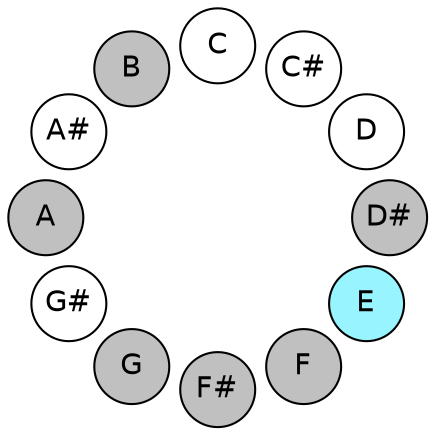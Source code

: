 
graph {

layout = circo;
mindist = .1

node [shape = circle, fontname = Helvetica, margin = 0, style = filled]
edge [style=invis]

subgraph 1 {
	"E" -- "F" -- "F#" -- "G" -- "G#" -- "A" -- "A#" -- "B" -- "C" -- "C#" -- "D" -- "D#" -- "E"
}

"C" [fillcolor = white];
"C#" [fillcolor = white];
"D" [fillcolor = white];
"D#" [fillcolor = gray];
"E" [fillcolor = cadetblue1];
"F" [fillcolor = gray];
"F#" [fillcolor = gray];
"G" [fillcolor = gray];
"G#" [fillcolor = white];
"A" [fillcolor = gray];
"A#" [fillcolor = white];
"B" [fillcolor = gray];
}
